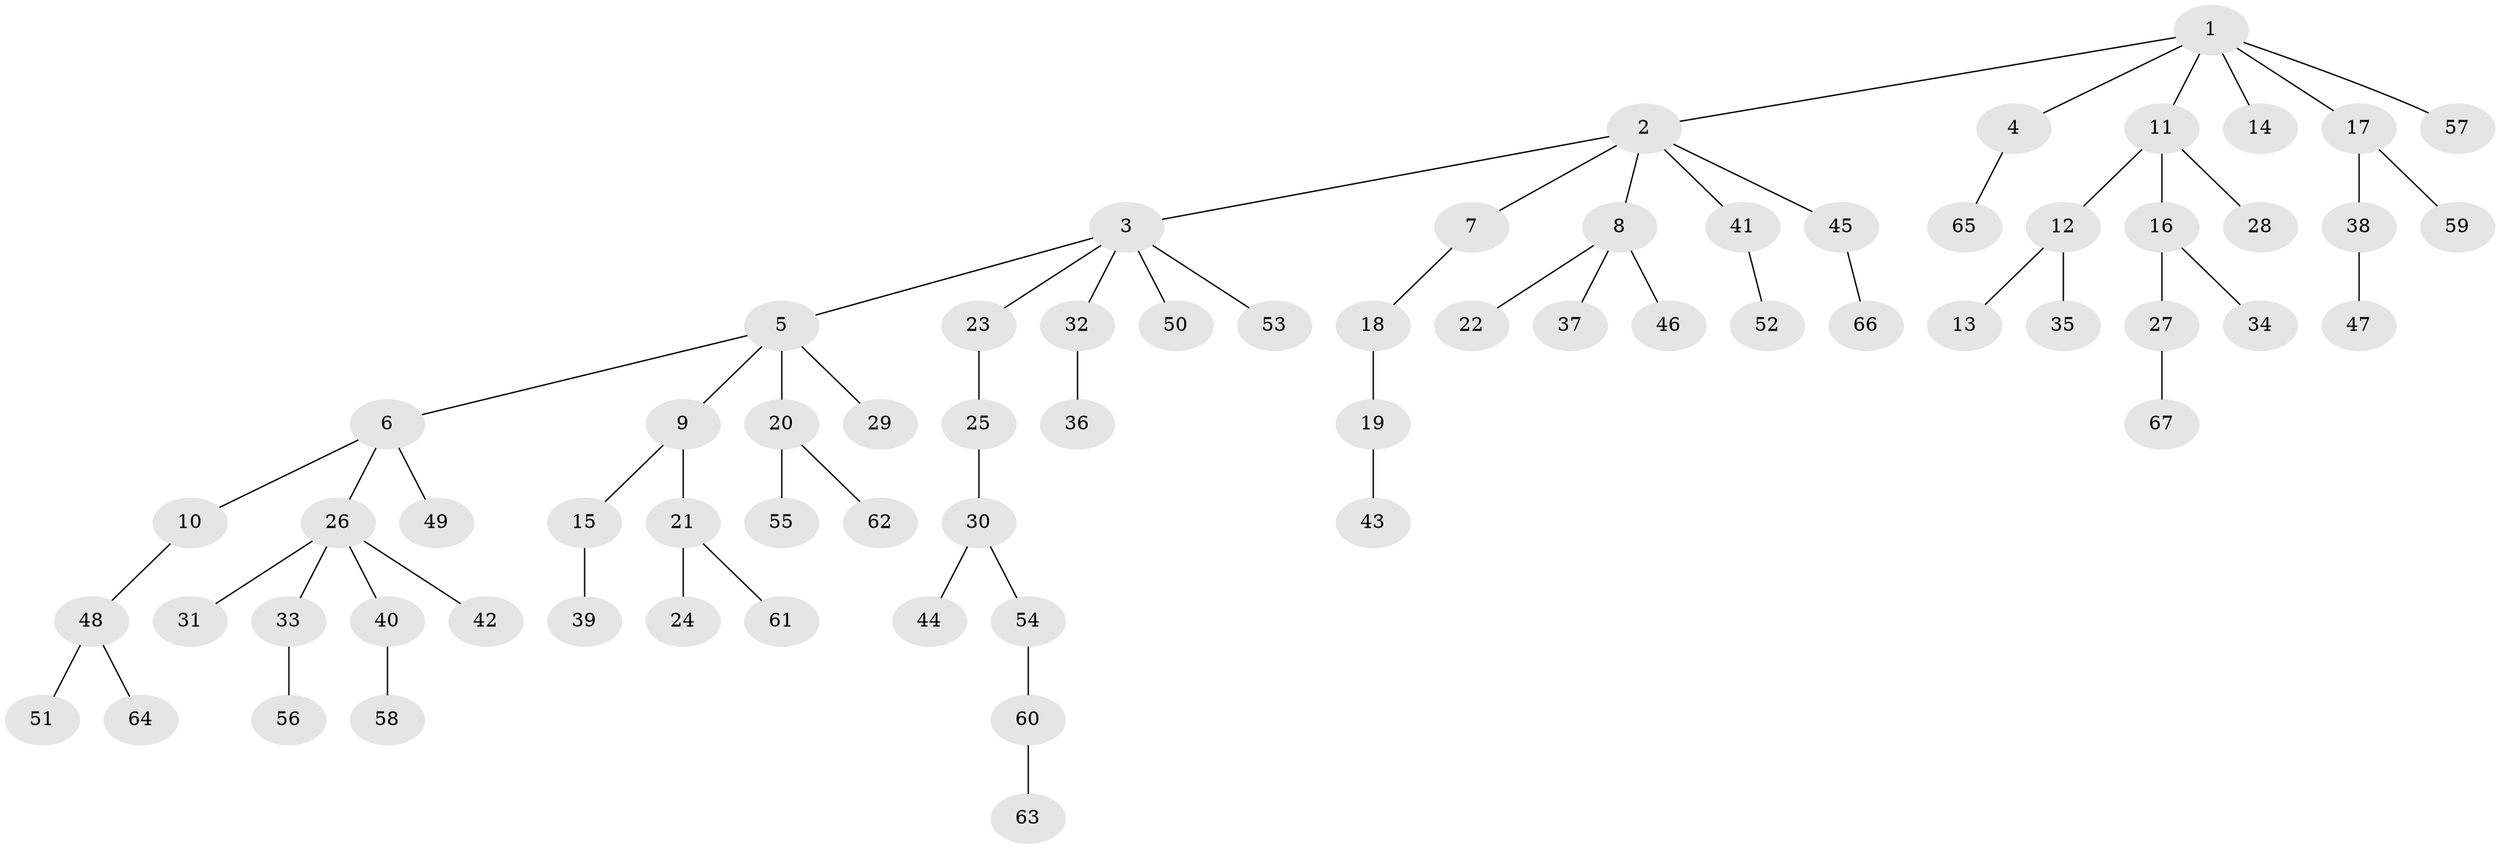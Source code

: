 // coarse degree distribution, {10: 0.022727272727272728, 5: 0.022727272727272728, 1: 0.5454545454545454, 4: 0.045454545454545456, 3: 0.1590909090909091, 2: 0.20454545454545456}
// Generated by graph-tools (version 1.1) at 2025/52/02/27/25 19:52:11]
// undirected, 67 vertices, 66 edges
graph export_dot {
graph [start="1"]
  node [color=gray90,style=filled];
  1;
  2;
  3;
  4;
  5;
  6;
  7;
  8;
  9;
  10;
  11;
  12;
  13;
  14;
  15;
  16;
  17;
  18;
  19;
  20;
  21;
  22;
  23;
  24;
  25;
  26;
  27;
  28;
  29;
  30;
  31;
  32;
  33;
  34;
  35;
  36;
  37;
  38;
  39;
  40;
  41;
  42;
  43;
  44;
  45;
  46;
  47;
  48;
  49;
  50;
  51;
  52;
  53;
  54;
  55;
  56;
  57;
  58;
  59;
  60;
  61;
  62;
  63;
  64;
  65;
  66;
  67;
  1 -- 2;
  1 -- 4;
  1 -- 11;
  1 -- 14;
  1 -- 17;
  1 -- 57;
  2 -- 3;
  2 -- 7;
  2 -- 8;
  2 -- 41;
  2 -- 45;
  3 -- 5;
  3 -- 23;
  3 -- 32;
  3 -- 50;
  3 -- 53;
  4 -- 65;
  5 -- 6;
  5 -- 9;
  5 -- 20;
  5 -- 29;
  6 -- 10;
  6 -- 26;
  6 -- 49;
  7 -- 18;
  8 -- 22;
  8 -- 37;
  8 -- 46;
  9 -- 15;
  9 -- 21;
  10 -- 48;
  11 -- 12;
  11 -- 16;
  11 -- 28;
  12 -- 13;
  12 -- 35;
  15 -- 39;
  16 -- 27;
  16 -- 34;
  17 -- 38;
  17 -- 59;
  18 -- 19;
  19 -- 43;
  20 -- 55;
  20 -- 62;
  21 -- 24;
  21 -- 61;
  23 -- 25;
  25 -- 30;
  26 -- 31;
  26 -- 33;
  26 -- 40;
  26 -- 42;
  27 -- 67;
  30 -- 44;
  30 -- 54;
  32 -- 36;
  33 -- 56;
  38 -- 47;
  40 -- 58;
  41 -- 52;
  45 -- 66;
  48 -- 51;
  48 -- 64;
  54 -- 60;
  60 -- 63;
}
